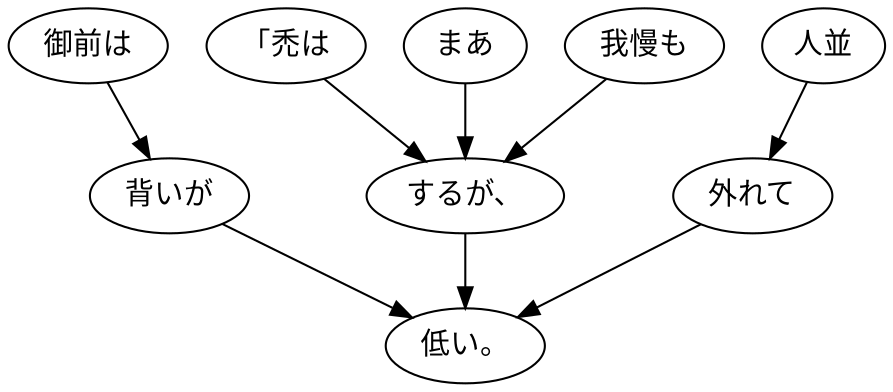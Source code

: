 digraph graph2264 {
	node0 [label="「禿は"];
	node1 [label="まあ"];
	node2 [label="我慢も"];
	node3 [label="するが、"];
	node4 [label="御前は"];
	node5 [label="背いが"];
	node6 [label="人並"];
	node7 [label="外れて"];
	node8 [label="低い。"];
	node0 -> node3;
	node1 -> node3;
	node2 -> node3;
	node3 -> node8;
	node4 -> node5;
	node5 -> node8;
	node6 -> node7;
	node7 -> node8;
}
